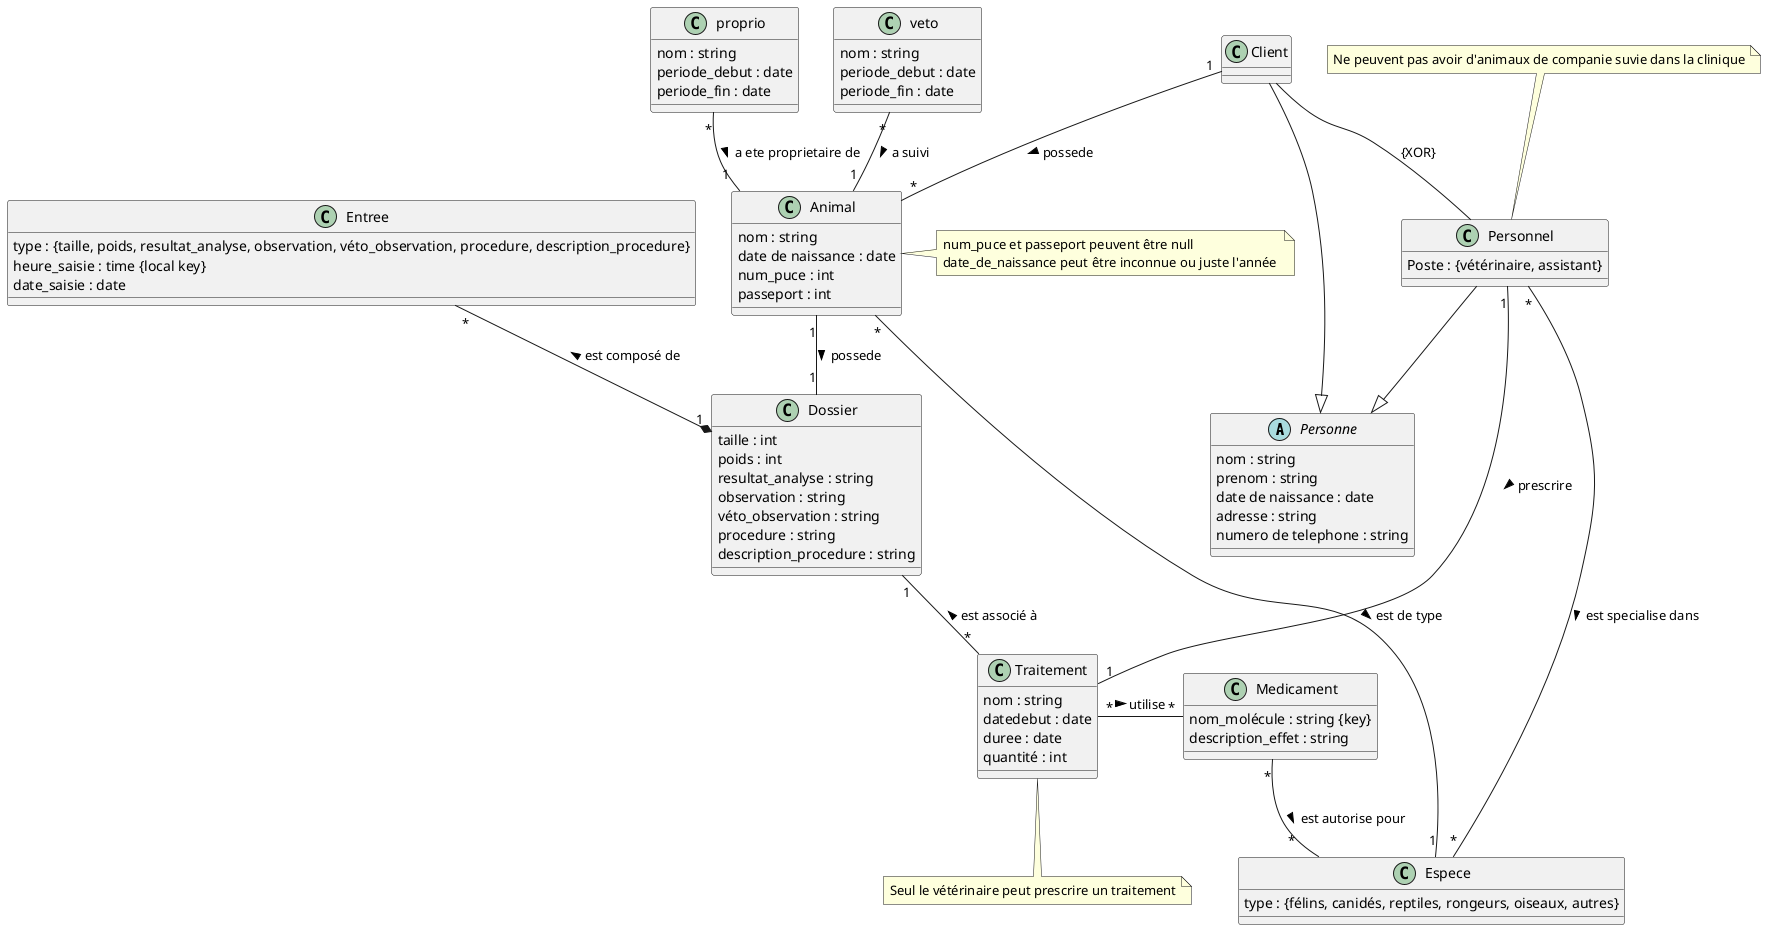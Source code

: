@startuml
abstract class Personne
' Faire une clé artificielle
    Personne : nom : string
    Personne : prenom : string
    Personne : date de naissance : date
    Personne : adresse : string
    Personne : numero de telephone : string


class Client


class Personnel
    Personnel : Poste : {vétérinaire, assistant}

note top of Personnel
Ne peuvent pas avoir d'animaux de companie suvie dans la clinique
end note


class Espece
Espece : type : {félins, canidés, reptiles, rongeurs, oiseaux, autres} 


class Animal
' Faire une clé artificelle 
Animal : nom : string
Animal : date de naissance : date
' #TODO Attention peut être juste année ou inconnu
Animal : num_puce : int
Animal : passeport : int
' num_puce et passeport peuvent être null

note right of Animal
num_puce et passeport peuvent être null
date_de_naissance peut être inconnue ou juste l'année 
end note

class Medicament
Medicament : nom_molécule : string {key}
Medicament : description_effet : string

class proprio
proprio : nom : string
proprio : periode_debut : date
proprio : periode_fin : date

class veto
veto : nom : string
veto : periode_debut : date
veto : periode_fin : date


class Dossier
Dossier : taille : int
Dossier : poids : int
Dossier : resultat_analyse : string
Dossier : observation : string
Dossier : véto_observation : string
Dossier : procedure : string
Dossier : description_procedure : string


class Entree 
Entree : type : {taille, poids, resultat_analyse, observation, véto_observation, procedure, description_procedure}
Entree : heure_saisie : time {local key}
Entree : date_saisie : date


class Traitement
Traitement : nom : string
Traitement : datedebut : date
Traitement : duree : date
Traitement : quantité : int

note bottom of Traitement
Seul le vétérinaire peut prescrire un traitement
end note

Medicament "*" -- "*" Espece : est autorise pour >
proprio "*" -- "1" Animal : a ete proprietaire de >
Personnel "*" -- "*" Espece : est specialise dans > 
Personnel "1" -- "1" Traitement : prescrire >
veto "*" -- "1" Animal : a suivi >
Traitement "*" - "*" Medicament : utilise >
Animal "*" - "1" Espece : est de type >
Animal "1" -- "1" Dossier : possede >
Client "1" -- "*" Animal : possede >
Dossier "1" -- "*" Traitement : est associé à <
Entree "*" --* "1" Dossier : est composé de <

'Animaux_domestiques --|> Espece

Client -- Personnel : {XOR}
Personnel--|> Personne 
Client --|> Personne
@enduml
